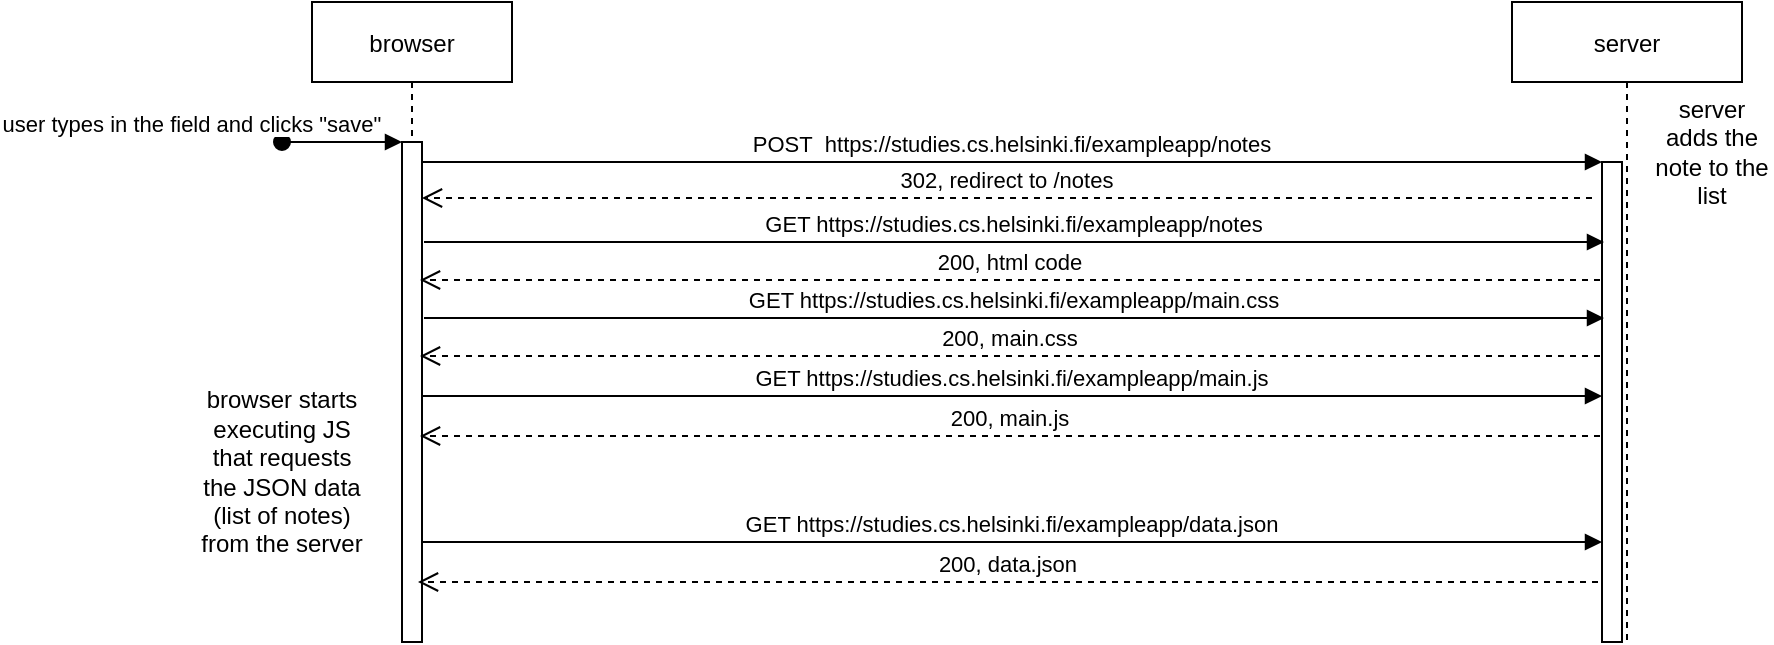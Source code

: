 <mxfile version="20.5.1"><diagram id="kgpKYQtTHZ0yAKxKKP6v" name="Page-1"><mxGraphModel dx="1602" dy="408" grid="1" gridSize="10" guides="1" tooltips="1" connect="1" arrows="1" fold="1" page="1" pageScale="1" pageWidth="850" pageHeight="1100" math="0" shadow="0"><root><mxCell id="0"/><mxCell id="1" parent="0"/><mxCell id="3nuBFxr9cyL0pnOWT2aG-1" value="browser" style="shape=umlLifeline;perimeter=lifelinePerimeter;container=1;collapsible=0;recursiveResize=0;rounded=0;shadow=0;strokeWidth=1;" parent="1" vertex="1"><mxGeometry x="120" y="80" width="100" height="320" as="geometry"/></mxCell><mxCell id="3nuBFxr9cyL0pnOWT2aG-2" value="" style="points=[];perimeter=orthogonalPerimeter;rounded=0;shadow=0;strokeWidth=1;" parent="3nuBFxr9cyL0pnOWT2aG-1" vertex="1"><mxGeometry x="45" y="70" width="10" height="250" as="geometry"/></mxCell><mxCell id="3nuBFxr9cyL0pnOWT2aG-3" value="user types in the field and clicks &quot;save&quot;" style="verticalAlign=bottom;startArrow=oval;endArrow=block;startSize=8;shadow=0;strokeWidth=1;" parent="3nuBFxr9cyL0pnOWT2aG-1" target="3nuBFxr9cyL0pnOWT2aG-2" edge="1"><mxGeometry x="-1" y="-45" relative="1" as="geometry"><mxPoint x="-15" y="70" as="sourcePoint"/><mxPoint x="-45" y="-45" as="offset"/></mxGeometry></mxCell><mxCell id="3nuBFxr9cyL0pnOWT2aG-5" value="server" style="shape=umlLifeline;perimeter=lifelinePerimeter;container=1;collapsible=0;recursiveResize=0;rounded=0;shadow=0;strokeWidth=1;size=40;" parent="1" vertex="1"><mxGeometry x="720" y="80" width="115" height="320" as="geometry"/></mxCell><mxCell id="3nuBFxr9cyL0pnOWT2aG-6" value="" style="points=[];perimeter=orthogonalPerimeter;rounded=0;shadow=0;strokeWidth=1;" parent="3nuBFxr9cyL0pnOWT2aG-5" vertex="1"><mxGeometry x="45" y="80" width="10" height="240" as="geometry"/></mxCell><mxCell id="fR7t8TuF3JK5mzRF5Ekf-10" value="server adds the note to the list" style="text;html=1;strokeColor=none;fillColor=none;align=center;verticalAlign=middle;whiteSpace=wrap;rounded=0;" vertex="1" parent="3nuBFxr9cyL0pnOWT2aG-5"><mxGeometry x="70" y="60" width="60" height="30" as="geometry"/></mxCell><mxCell id="3nuBFxr9cyL0pnOWT2aG-7" value="302, redirect to /notes" style="verticalAlign=bottom;endArrow=open;dashed=1;endSize=8;shadow=0;strokeWidth=1;" parent="1" edge="1"><mxGeometry relative="1" as="geometry"><mxPoint x="175" y="178" as="targetPoint"/><mxPoint x="760" y="178" as="sourcePoint"/><Array as="points"><mxPoint x="470" y="178"/></Array></mxGeometry></mxCell><mxCell id="3nuBFxr9cyL0pnOWT2aG-8" value="POST  https://studies.cs.helsinki.fi/exampleapp/notes" style="verticalAlign=bottom;endArrow=block;entryX=0;entryY=0;shadow=0;strokeWidth=1;" parent="1" source="3nuBFxr9cyL0pnOWT2aG-2" target="3nuBFxr9cyL0pnOWT2aG-6" edge="1"><mxGeometry relative="1" as="geometry"><mxPoint x="275" y="160" as="sourcePoint"/></mxGeometry></mxCell><mxCell id="fR7t8TuF3JK5mzRF5Ekf-3" value="GET https://studies.cs.helsinki.fi/exampleapp/notes" style="verticalAlign=bottom;endArrow=block;entryX=0;entryY=0;shadow=0;strokeWidth=1;" edge="1" parent="1"><mxGeometry relative="1" as="geometry"><mxPoint x="176" y="200.0" as="sourcePoint"/><mxPoint x="766" y="200.0" as="targetPoint"/></mxGeometry></mxCell><mxCell id="fR7t8TuF3JK5mzRF5Ekf-5" value="200, html code" style="verticalAlign=bottom;endArrow=open;dashed=1;endSize=8;shadow=0;strokeWidth=1;" edge="1" parent="1"><mxGeometry relative="1" as="geometry"><mxPoint x="174" y="219" as="targetPoint"/><mxPoint x="764" y="219" as="sourcePoint"/><Array as="points"><mxPoint x="466" y="219"/></Array></mxGeometry></mxCell><mxCell id="fR7t8TuF3JK5mzRF5Ekf-6" value="GET https://studies.cs.helsinki.fi/exampleapp/main.css" style="verticalAlign=bottom;endArrow=block;entryX=0;entryY=0;shadow=0;strokeWidth=1;" edge="1" parent="1"><mxGeometry relative="1" as="geometry"><mxPoint x="176" y="238.0" as="sourcePoint"/><mxPoint x="766" y="238.0" as="targetPoint"/></mxGeometry></mxCell><mxCell id="fR7t8TuF3JK5mzRF5Ekf-7" value="200, main.css" style="verticalAlign=bottom;endArrow=open;dashed=1;endSize=8;shadow=0;strokeWidth=1;" edge="1" parent="1"><mxGeometry relative="1" as="geometry"><mxPoint x="174" y="257" as="targetPoint"/><mxPoint x="764" y="257" as="sourcePoint"/><Array as="points"><mxPoint x="466" y="257"/></Array></mxGeometry></mxCell><mxCell id="fR7t8TuF3JK5mzRF5Ekf-8" value="GET https://studies.cs.helsinki.fi/exampleapp/main.js" style="verticalAlign=bottom;endArrow=block;entryX=0;entryY=0;shadow=0;strokeWidth=1;" edge="1" parent="1"><mxGeometry relative="1" as="geometry"><mxPoint x="175" y="277.0" as="sourcePoint"/><mxPoint x="765" y="277.0" as="targetPoint"/></mxGeometry></mxCell><mxCell id="fR7t8TuF3JK5mzRF5Ekf-9" value="200, main.js" style="verticalAlign=bottom;endArrow=open;dashed=1;endSize=8;shadow=0;strokeWidth=1;" edge="1" parent="1"><mxGeometry relative="1" as="geometry"><mxPoint x="174" y="297" as="targetPoint"/><mxPoint x="764" y="297" as="sourcePoint"/><Array as="points"><mxPoint x="466" y="297"/></Array></mxGeometry></mxCell><mxCell id="fR7t8TuF3JK5mzRF5Ekf-4" value="browser starts executing JS that requests the JSON data (list of notes) from the server" style="text;html=1;strokeColor=none;fillColor=none;align=center;verticalAlign=middle;whiteSpace=wrap;rounded=0;" vertex="1" parent="1"><mxGeometry x="60" y="300" width="90" height="30" as="geometry"/></mxCell><mxCell id="fR7t8TuF3JK5mzRF5Ekf-11" value="GET https://studies.cs.helsinki.fi/exampleapp/data.json" style="verticalAlign=bottom;endArrow=block;entryX=0;entryY=0;shadow=0;strokeWidth=1;" edge="1" parent="1"><mxGeometry relative="1" as="geometry"><mxPoint x="175" y="350.0" as="sourcePoint"/><mxPoint x="765" y="350.0" as="targetPoint"/></mxGeometry></mxCell><mxCell id="fR7t8TuF3JK5mzRF5Ekf-12" value="200, data.json" style="verticalAlign=bottom;endArrow=open;dashed=1;endSize=8;shadow=0;strokeWidth=1;" edge="1" parent="1"><mxGeometry relative="1" as="geometry"><mxPoint x="173" y="370" as="targetPoint"/><mxPoint x="763" y="370" as="sourcePoint"/><Array as="points"><mxPoint x="465" y="370"/></Array></mxGeometry></mxCell></root></mxGraphModel></diagram></mxfile>